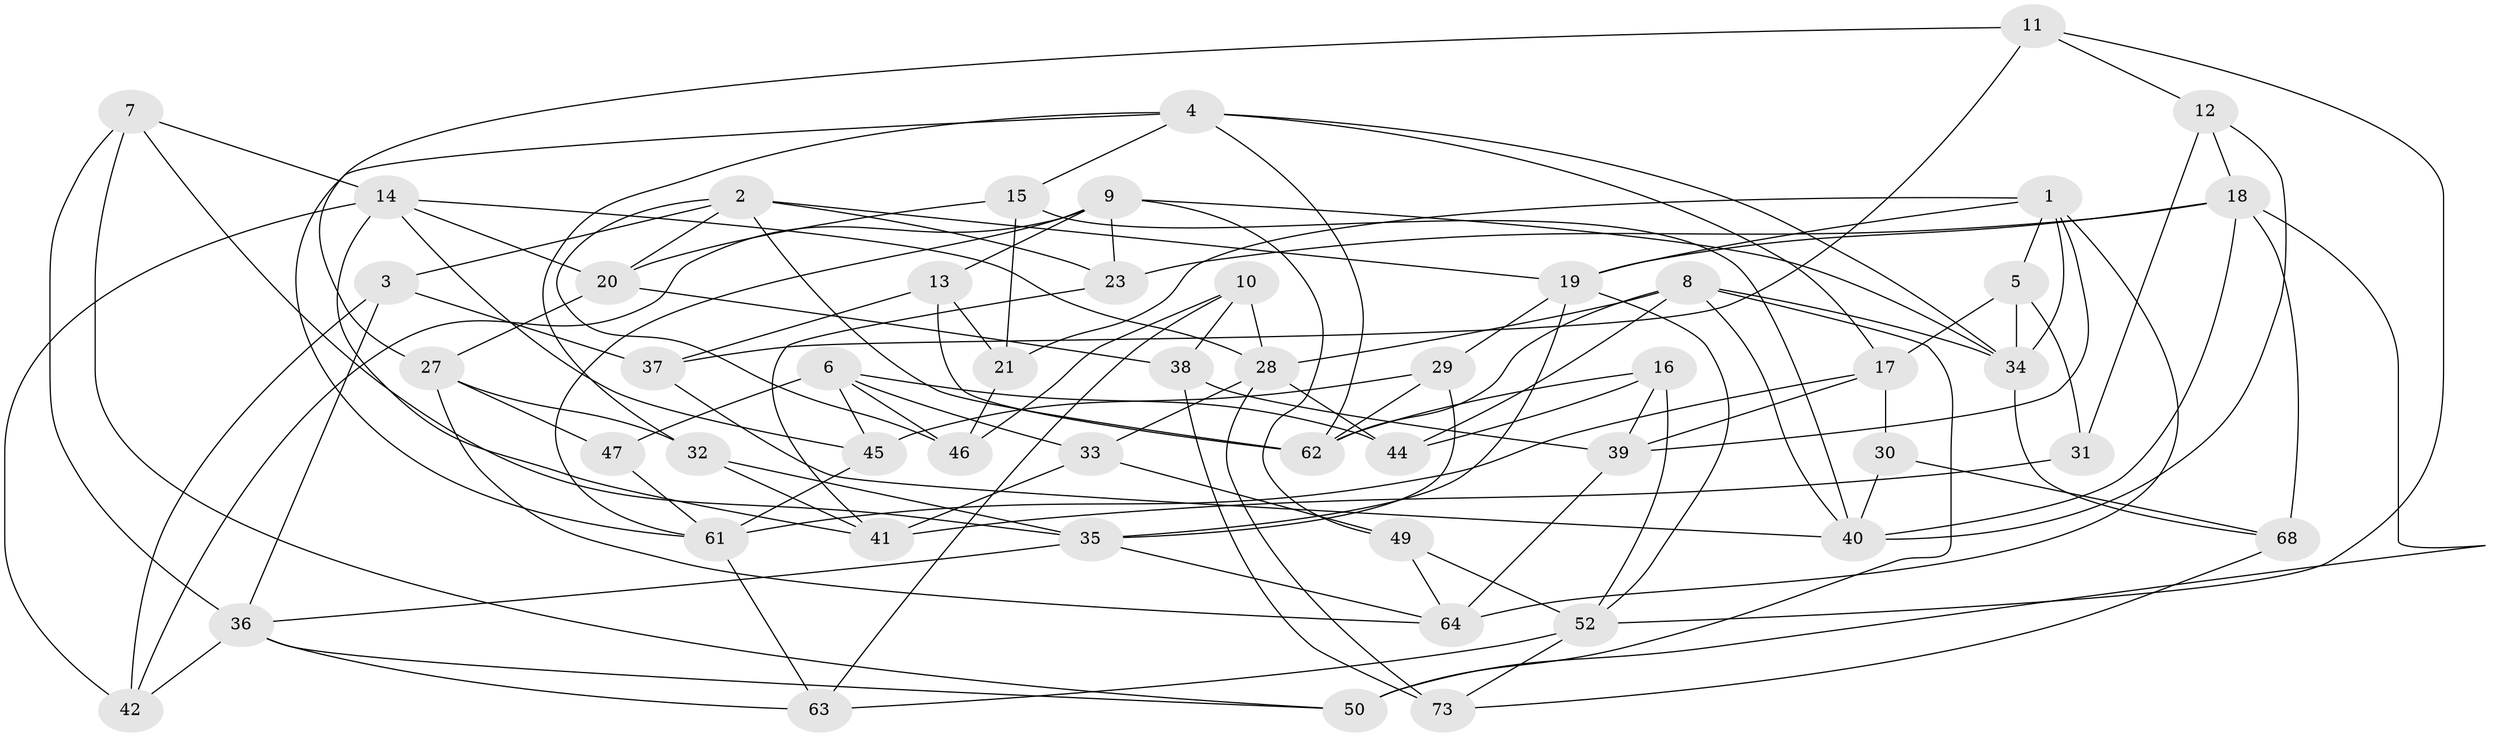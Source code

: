 // Generated by graph-tools (version 1.1) at 2025/24/03/03/25 07:24:30]
// undirected, 51 vertices, 120 edges
graph export_dot {
graph [start="1"]
  node [color=gray90,style=filled];
  1 [super="+48"];
  2 [super="+70"];
  3;
  4 [super="+54"];
  5;
  6 [super="+59"];
  7;
  8 [super="+25"];
  9 [super="+55"];
  10;
  11;
  12;
  13;
  14 [super="+60"];
  15;
  16;
  17 [super="+22"];
  18 [super="+51"];
  19 [super="+26"];
  20 [super="+24"];
  21;
  23;
  27 [super="+56"];
  28 [super="+58"];
  29;
  30;
  31;
  32;
  33;
  34 [super="+69"];
  35 [super="+72"];
  36 [super="+43"];
  37;
  38;
  39 [super="+71"];
  40 [super="+67"];
  41 [super="+53"];
  42;
  44;
  45;
  46;
  47;
  49;
  50;
  52 [super="+57"];
  61 [super="+66"];
  62 [super="+65"];
  63;
  64 [super="+74"];
  68;
  73;
  1 -- 5;
  1 -- 64;
  1 -- 19;
  1 -- 34;
  1 -- 21;
  1 -- 39;
  2 -- 46;
  2 -- 3;
  2 -- 62;
  2 -- 19;
  2 -- 20;
  2 -- 23;
  3 -- 37;
  3 -- 42;
  3 -- 36;
  4 -- 32;
  4 -- 61;
  4 -- 34;
  4 -- 17;
  4 -- 62;
  4 -- 15;
  5 -- 31;
  5 -- 34;
  5 -- 17;
  6 -- 33;
  6 -- 47 [weight=2];
  6 -- 45;
  6 -- 46;
  6 -- 44;
  7 -- 35;
  7 -- 50;
  7 -- 36;
  7 -- 14;
  8 -- 34;
  8 -- 40;
  8 -- 28;
  8 -- 50;
  8 -- 44;
  8 -- 62;
  9 -- 42;
  9 -- 23;
  9 -- 49;
  9 -- 34;
  9 -- 13;
  9 -- 61;
  10 -- 46;
  10 -- 63;
  10 -- 38;
  10 -- 28;
  11 -- 52;
  11 -- 37;
  11 -- 12;
  11 -- 27;
  12 -- 31;
  12 -- 18;
  12 -- 40;
  13 -- 37;
  13 -- 21;
  13 -- 62;
  14 -- 42;
  14 -- 20;
  14 -- 41;
  14 -- 28;
  14 -- 45;
  15 -- 40;
  15 -- 21;
  15 -- 20;
  16 -- 44;
  16 -- 62;
  16 -- 39;
  16 -- 52;
  17 -- 30 [weight=2];
  17 -- 39;
  17 -- 61;
  18 -- 40;
  18 -- 50;
  18 -- 23;
  18 -- 19;
  18 -- 68;
  19 -- 35;
  19 -- 52;
  19 -- 29;
  20 -- 38;
  20 -- 27 [weight=2];
  21 -- 46;
  23 -- 41;
  27 -- 32;
  27 -- 64;
  27 -- 47;
  28 -- 73;
  28 -- 44;
  28 -- 33;
  29 -- 45;
  29 -- 62;
  29 -- 35;
  30 -- 68;
  30 -- 40;
  31 -- 41 [weight=2];
  32 -- 35;
  32 -- 41;
  33 -- 41;
  33 -- 49;
  34 -- 68;
  35 -- 64;
  35 -- 36;
  36 -- 50;
  36 -- 42;
  36 -- 63;
  37 -- 40;
  38 -- 73;
  38 -- 39;
  39 -- 64 [weight=2];
  45 -- 61;
  47 -- 61;
  49 -- 52;
  49 -- 64;
  52 -- 73;
  52 -- 63;
  61 -- 63;
  68 -- 73;
}
